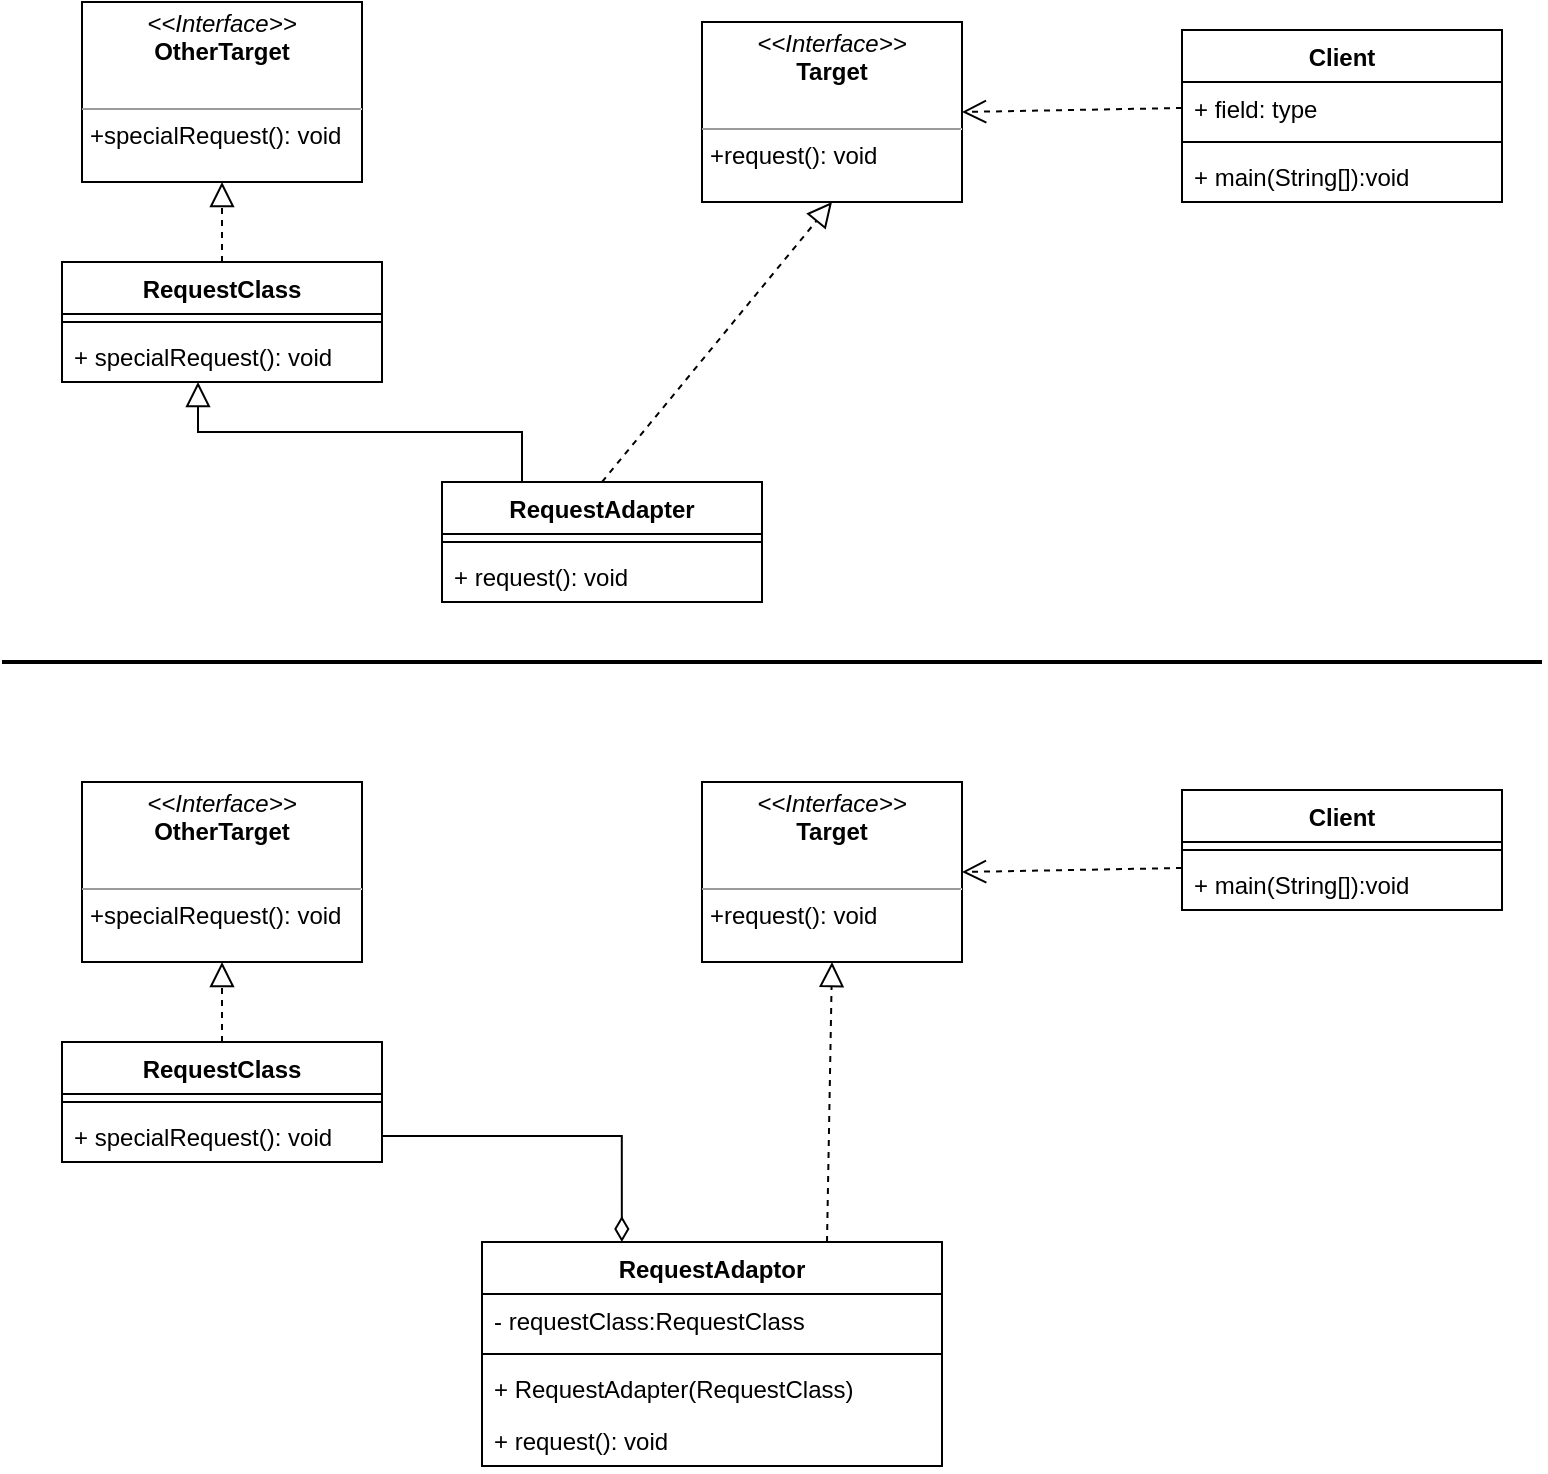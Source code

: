 <mxfile version="13.9.8" type="device"><diagram id="e5nmYx3VYM2rSh52J8oj" name="第 1 页"><mxGraphModel dx="921" dy="680" grid="1" gridSize="10" guides="1" tooltips="1" connect="1" arrows="1" fold="1" page="1" pageScale="1" pageWidth="827" pageHeight="1169" math="0" shadow="0"><root><mxCell id="0"/><mxCell id="1" parent="0"/><mxCell id="IJeBZcMdX6-R6xVz-duJ-1" value="&lt;p style=&quot;margin: 0px ; margin-top: 4px ; text-align: center&quot;&gt;&lt;i&gt;&amp;lt;&amp;lt;Interface&amp;gt;&amp;gt;&lt;/i&gt;&lt;br&gt;&lt;b&gt;Target&lt;/b&gt;&lt;/p&gt;&lt;p style=&quot;margin: 0px ; margin-left: 4px&quot;&gt;&lt;br&gt;&lt;/p&gt;&lt;hr size=&quot;1&quot;&gt;&lt;p style=&quot;margin: 0px ; margin-left: 4px&quot;&gt;+request(): void&lt;br&gt;&lt;/p&gt;" style="verticalAlign=top;align=left;overflow=fill;fontSize=12;fontFamily=Helvetica;html=1;" vertex="1" parent="1"><mxGeometry x="370" y="40" width="130" height="90" as="geometry"/></mxCell><mxCell id="IJeBZcMdX6-R6xVz-duJ-2" value="Client" style="swimlane;fontStyle=1;align=center;verticalAlign=top;childLayout=stackLayout;horizontal=1;startSize=26;horizontalStack=0;resizeParent=1;resizeParentMax=0;resizeLast=0;collapsible=1;marginBottom=0;" vertex="1" parent="1"><mxGeometry x="610" y="44" width="160" height="86" as="geometry"/></mxCell><mxCell id="IJeBZcMdX6-R6xVz-duJ-3" value="+ field: type" style="text;strokeColor=none;fillColor=none;align=left;verticalAlign=top;spacingLeft=4;spacingRight=4;overflow=hidden;rotatable=0;points=[[0,0.5],[1,0.5]];portConstraint=eastwest;" vertex="1" parent="IJeBZcMdX6-R6xVz-duJ-2"><mxGeometry y="26" width="160" height="26" as="geometry"/></mxCell><mxCell id="IJeBZcMdX6-R6xVz-duJ-4" value="" style="line;strokeWidth=1;fillColor=none;align=left;verticalAlign=middle;spacingTop=-1;spacingLeft=3;spacingRight=3;rotatable=0;labelPosition=right;points=[];portConstraint=eastwest;" vertex="1" parent="IJeBZcMdX6-R6xVz-duJ-2"><mxGeometry y="52" width="160" height="8" as="geometry"/></mxCell><mxCell id="IJeBZcMdX6-R6xVz-duJ-5" value="+ main(String[]):void" style="text;strokeColor=none;fillColor=none;align=left;verticalAlign=top;spacingLeft=4;spacingRight=4;overflow=hidden;rotatable=0;points=[[0,0.5],[1,0.5]];portConstraint=eastwest;" vertex="1" parent="IJeBZcMdX6-R6xVz-duJ-2"><mxGeometry y="60" width="160" height="26" as="geometry"/></mxCell><mxCell id="IJeBZcMdX6-R6xVz-duJ-6" value="&lt;p style=&quot;margin: 0px ; margin-top: 4px ; text-align: center&quot;&gt;&lt;i&gt;&amp;lt;&amp;lt;Interface&amp;gt;&amp;gt;&lt;/i&gt;&lt;br&gt;&lt;b&gt;OtherTarget&lt;/b&gt;&lt;/p&gt;&lt;p style=&quot;margin: 0px ; margin-left: 4px&quot;&gt;&lt;br&gt;&lt;/p&gt;&lt;hr size=&quot;1&quot;&gt;&lt;p style=&quot;margin: 0px ; margin-left: 4px&quot;&gt;+specialRequest(): void&lt;br&gt;&lt;/p&gt;" style="verticalAlign=top;align=left;overflow=fill;fontSize=12;fontFamily=Helvetica;html=1;" vertex="1" parent="1"><mxGeometry x="60" y="30" width="140" height="90" as="geometry"/></mxCell><mxCell id="IJeBZcMdX6-R6xVz-duJ-11" style="rounded=0;orthogonalLoop=1;jettySize=auto;html=1;exitX=0.5;exitY=0;exitDx=0;exitDy=0;dashed=1;endSize=10;endArrow=block;endFill=0;" edge="1" parent="1" source="IJeBZcMdX6-R6xVz-duJ-7" target="IJeBZcMdX6-R6xVz-duJ-6"><mxGeometry relative="1" as="geometry"/></mxCell><mxCell id="IJeBZcMdX6-R6xVz-duJ-7" value="RequestClass" style="swimlane;fontStyle=1;align=center;verticalAlign=top;childLayout=stackLayout;horizontal=1;startSize=26;horizontalStack=0;resizeParent=1;resizeParentMax=0;resizeLast=0;collapsible=1;marginBottom=0;" vertex="1" parent="1"><mxGeometry x="50" y="160" width="160" height="60" as="geometry"/></mxCell><mxCell id="IJeBZcMdX6-R6xVz-duJ-9" value="" style="line;strokeWidth=1;fillColor=none;align=left;verticalAlign=middle;spacingTop=-1;spacingLeft=3;spacingRight=3;rotatable=0;labelPosition=right;points=[];portConstraint=eastwest;" vertex="1" parent="IJeBZcMdX6-R6xVz-duJ-7"><mxGeometry y="26" width="160" height="8" as="geometry"/></mxCell><mxCell id="IJeBZcMdX6-R6xVz-duJ-10" value="+ specialRequest(): void" style="text;strokeColor=none;fillColor=none;align=left;verticalAlign=top;spacingLeft=4;spacingRight=4;overflow=hidden;rotatable=0;points=[[0,0.5],[1,0.5]];portConstraint=eastwest;" vertex="1" parent="IJeBZcMdX6-R6xVz-duJ-7"><mxGeometry y="34" width="160" height="26" as="geometry"/></mxCell><mxCell id="IJeBZcMdX6-R6xVz-duJ-15" style="edgeStyle=none;rounded=0;orthogonalLoop=1;jettySize=auto;html=1;exitX=0.5;exitY=0;exitDx=0;exitDy=0;entryX=0.5;entryY=1;entryDx=0;entryDy=0;dashed=1;endArrow=block;endFill=0;endSize=10;" edge="1" parent="1" source="IJeBZcMdX6-R6xVz-duJ-12" target="IJeBZcMdX6-R6xVz-duJ-1"><mxGeometry relative="1" as="geometry"/></mxCell><mxCell id="IJeBZcMdX6-R6xVz-duJ-16" style="edgeStyle=orthogonalEdgeStyle;rounded=0;orthogonalLoop=1;jettySize=auto;html=1;exitX=0.25;exitY=0;exitDx=0;exitDy=0;entryX=0.425;entryY=1;entryDx=0;entryDy=0;entryPerimeter=0;endArrow=block;endFill=0;endSize=10;" edge="1" parent="1" source="IJeBZcMdX6-R6xVz-duJ-12" target="IJeBZcMdX6-R6xVz-duJ-10"><mxGeometry relative="1" as="geometry"/></mxCell><mxCell id="IJeBZcMdX6-R6xVz-duJ-12" value="RequestAdapter" style="swimlane;fontStyle=1;align=center;verticalAlign=top;childLayout=stackLayout;horizontal=1;startSize=26;horizontalStack=0;resizeParent=1;resizeParentMax=0;resizeLast=0;collapsible=1;marginBottom=0;" vertex="1" parent="1"><mxGeometry x="240" y="270" width="160" height="60" as="geometry"/></mxCell><mxCell id="IJeBZcMdX6-R6xVz-duJ-13" value="" style="line;strokeWidth=1;fillColor=none;align=left;verticalAlign=middle;spacingTop=-1;spacingLeft=3;spacingRight=3;rotatable=0;labelPosition=right;points=[];portConstraint=eastwest;" vertex="1" parent="IJeBZcMdX6-R6xVz-duJ-12"><mxGeometry y="26" width="160" height="8" as="geometry"/></mxCell><mxCell id="IJeBZcMdX6-R6xVz-duJ-14" value="+ request(): void" style="text;strokeColor=none;fillColor=none;align=left;verticalAlign=top;spacingLeft=4;spacingRight=4;overflow=hidden;rotatable=0;points=[[0,0.5],[1,0.5]];portConstraint=eastwest;" vertex="1" parent="IJeBZcMdX6-R6xVz-duJ-12"><mxGeometry y="34" width="160" height="26" as="geometry"/></mxCell><mxCell id="IJeBZcMdX6-R6xVz-duJ-17" style="rounded=0;orthogonalLoop=1;jettySize=auto;html=1;exitX=0;exitY=0.5;exitDx=0;exitDy=0;entryX=1;entryY=0.5;entryDx=0;entryDy=0;endArrow=open;endFill=0;endSize=10;dashed=1;" edge="1" parent="1" source="IJeBZcMdX6-R6xVz-duJ-3" target="IJeBZcMdX6-R6xVz-duJ-1"><mxGeometry relative="1" as="geometry"/></mxCell><mxCell id="IJeBZcMdX6-R6xVz-duJ-18" value="&lt;p style=&quot;margin: 0px ; margin-top: 4px ; text-align: center&quot;&gt;&lt;i&gt;&amp;lt;&amp;lt;Interface&amp;gt;&amp;gt;&lt;/i&gt;&lt;br&gt;&lt;b&gt;Target&lt;/b&gt;&lt;/p&gt;&lt;p style=&quot;margin: 0px ; margin-left: 4px&quot;&gt;&lt;br&gt;&lt;/p&gt;&lt;hr size=&quot;1&quot;&gt;&lt;p style=&quot;margin: 0px ; margin-left: 4px&quot;&gt;+request(): void&lt;br&gt;&lt;/p&gt;" style="verticalAlign=top;align=left;overflow=fill;fontSize=12;fontFamily=Helvetica;html=1;" vertex="1" parent="1"><mxGeometry x="370" y="420" width="130" height="90" as="geometry"/></mxCell><mxCell id="IJeBZcMdX6-R6xVz-duJ-19" value="Client" style="swimlane;fontStyle=1;align=center;verticalAlign=top;childLayout=stackLayout;horizontal=1;startSize=26;horizontalStack=0;resizeParent=1;resizeParentMax=0;resizeLast=0;collapsible=1;marginBottom=0;" vertex="1" parent="1"><mxGeometry x="610" y="424" width="160" height="60" as="geometry"/></mxCell><mxCell id="IJeBZcMdX6-R6xVz-duJ-21" value="" style="line;strokeWidth=1;fillColor=none;align=left;verticalAlign=middle;spacingTop=-1;spacingLeft=3;spacingRight=3;rotatable=0;labelPosition=right;points=[];portConstraint=eastwest;" vertex="1" parent="IJeBZcMdX6-R6xVz-duJ-19"><mxGeometry y="26" width="160" height="8" as="geometry"/></mxCell><mxCell id="IJeBZcMdX6-R6xVz-duJ-22" value="+ main(String[]):void" style="text;strokeColor=none;fillColor=none;align=left;verticalAlign=top;spacingLeft=4;spacingRight=4;overflow=hidden;rotatable=0;points=[[0,0.5],[1,0.5]];portConstraint=eastwest;" vertex="1" parent="IJeBZcMdX6-R6xVz-duJ-19"><mxGeometry y="34" width="160" height="26" as="geometry"/></mxCell><mxCell id="IJeBZcMdX6-R6xVz-duJ-23" value="&lt;p style=&quot;margin: 0px ; margin-top: 4px ; text-align: center&quot;&gt;&lt;i&gt;&amp;lt;&amp;lt;Interface&amp;gt;&amp;gt;&lt;/i&gt;&lt;br&gt;&lt;b&gt;OtherTarget&lt;/b&gt;&lt;/p&gt;&lt;p style=&quot;margin: 0px ; margin-left: 4px&quot;&gt;&lt;br&gt;&lt;/p&gt;&lt;hr size=&quot;1&quot;&gt;&lt;p style=&quot;margin: 0px ; margin-left: 4px&quot;&gt;+specialRequest(): void&lt;br&gt;&lt;/p&gt;" style="verticalAlign=top;align=left;overflow=fill;fontSize=12;fontFamily=Helvetica;html=1;" vertex="1" parent="1"><mxGeometry x="60" y="420" width="140" height="90" as="geometry"/></mxCell><mxCell id="IJeBZcMdX6-R6xVz-duJ-24" style="rounded=0;orthogonalLoop=1;jettySize=auto;html=1;exitX=0.5;exitY=0;exitDx=0;exitDy=0;dashed=1;endSize=10;endArrow=block;endFill=0;" edge="1" parent="1" source="IJeBZcMdX6-R6xVz-duJ-25" target="IJeBZcMdX6-R6xVz-duJ-23"><mxGeometry relative="1" as="geometry"/></mxCell><mxCell id="IJeBZcMdX6-R6xVz-duJ-25" value="RequestClass" style="swimlane;fontStyle=1;align=center;verticalAlign=top;childLayout=stackLayout;horizontal=1;startSize=26;horizontalStack=0;resizeParent=1;resizeParentMax=0;resizeLast=0;collapsible=1;marginBottom=0;" vertex="1" parent="1"><mxGeometry x="50" y="550" width="160" height="60" as="geometry"/></mxCell><mxCell id="IJeBZcMdX6-R6xVz-duJ-26" value="" style="line;strokeWidth=1;fillColor=none;align=left;verticalAlign=middle;spacingTop=-1;spacingLeft=3;spacingRight=3;rotatable=0;labelPosition=right;points=[];portConstraint=eastwest;" vertex="1" parent="IJeBZcMdX6-R6xVz-duJ-25"><mxGeometry y="26" width="160" height="8" as="geometry"/></mxCell><mxCell id="IJeBZcMdX6-R6xVz-duJ-27" value="+ specialRequest(): void" style="text;strokeColor=none;fillColor=none;align=left;verticalAlign=top;spacingLeft=4;spacingRight=4;overflow=hidden;rotatable=0;points=[[0,0.5],[1,0.5]];portConstraint=eastwest;" vertex="1" parent="IJeBZcMdX6-R6xVz-duJ-25"><mxGeometry y="34" width="160" height="26" as="geometry"/></mxCell><mxCell id="IJeBZcMdX6-R6xVz-duJ-28" style="edgeStyle=none;rounded=0;orthogonalLoop=1;jettySize=auto;html=1;entryX=0.5;entryY=1;entryDx=0;entryDy=0;dashed=1;endArrow=block;endFill=0;endSize=10;exitX=0.75;exitY=0;exitDx=0;exitDy=0;" edge="1" parent="1" source="IJeBZcMdX6-R6xVz-duJ-34" target="IJeBZcMdX6-R6xVz-duJ-18"><mxGeometry relative="1" as="geometry"><mxPoint x="331" y="610" as="sourcePoint"/></mxGeometry></mxCell><mxCell id="IJeBZcMdX6-R6xVz-duJ-33" style="rounded=0;orthogonalLoop=1;jettySize=auto;html=1;exitX=0;exitY=0.5;exitDx=0;exitDy=0;entryX=1;entryY=0.5;entryDx=0;entryDy=0;endArrow=open;endFill=0;endSize=10;dashed=1;" edge="1" parent="1" target="IJeBZcMdX6-R6xVz-duJ-18"><mxGeometry relative="1" as="geometry"><mxPoint x="610" y="463" as="sourcePoint"/></mxGeometry></mxCell><mxCell id="IJeBZcMdX6-R6xVz-duJ-34" value="RequestAdaptor" style="swimlane;fontStyle=1;align=center;verticalAlign=top;childLayout=stackLayout;horizontal=1;startSize=26;horizontalStack=0;resizeParent=1;resizeParentMax=0;resizeLast=0;collapsible=1;marginBottom=0;" vertex="1" parent="1"><mxGeometry x="260" y="650" width="230" height="112" as="geometry"/></mxCell><mxCell id="IJeBZcMdX6-R6xVz-duJ-35" value="- requestClass:RequestClass" style="text;strokeColor=none;fillColor=none;align=left;verticalAlign=top;spacingLeft=4;spacingRight=4;overflow=hidden;rotatable=0;points=[[0,0.5],[1,0.5]];portConstraint=eastwest;" vertex="1" parent="IJeBZcMdX6-R6xVz-duJ-34"><mxGeometry y="26" width="230" height="26" as="geometry"/></mxCell><mxCell id="IJeBZcMdX6-R6xVz-duJ-36" value="" style="line;strokeWidth=1;fillColor=none;align=left;verticalAlign=middle;spacingTop=-1;spacingLeft=3;spacingRight=3;rotatable=0;labelPosition=right;points=[];portConstraint=eastwest;" vertex="1" parent="IJeBZcMdX6-R6xVz-duJ-34"><mxGeometry y="52" width="230" height="8" as="geometry"/></mxCell><mxCell id="IJeBZcMdX6-R6xVz-duJ-37" value="+ RequestAdapter(RequestClass)" style="text;strokeColor=none;fillColor=none;align=left;verticalAlign=top;spacingLeft=4;spacingRight=4;overflow=hidden;rotatable=0;points=[[0,0.5],[1,0.5]];portConstraint=eastwest;" vertex="1" parent="IJeBZcMdX6-R6xVz-duJ-34"><mxGeometry y="60" width="230" height="26" as="geometry"/></mxCell><mxCell id="IJeBZcMdX6-R6xVz-duJ-38" value="+ request(): void" style="text;strokeColor=none;fillColor=none;align=left;verticalAlign=top;spacingLeft=4;spacingRight=4;overflow=hidden;rotatable=0;points=[[0,0.5],[1,0.5]];portConstraint=eastwest;" vertex="1" parent="IJeBZcMdX6-R6xVz-duJ-34"><mxGeometry y="86" width="230" height="26" as="geometry"/></mxCell><mxCell id="IJeBZcMdX6-R6xVz-duJ-39" style="edgeStyle=orthogonalEdgeStyle;rounded=0;orthogonalLoop=1;jettySize=auto;html=1;exitX=1;exitY=0.5;exitDx=0;exitDy=0;entryX=0.304;entryY=0;entryDx=0;entryDy=0;entryPerimeter=0;endArrow=diamondThin;endFill=0;endSize=10;" edge="1" parent="1" source="IJeBZcMdX6-R6xVz-duJ-27" target="IJeBZcMdX6-R6xVz-duJ-34"><mxGeometry relative="1" as="geometry"/></mxCell><mxCell id="IJeBZcMdX6-R6xVz-duJ-43" value="" style="endArrow=none;html=1;strokeWidth=2;" edge="1" parent="1"><mxGeometry width="50" height="50" relative="1" as="geometry"><mxPoint x="20" y="360" as="sourcePoint"/><mxPoint x="790" y="360" as="targetPoint"/></mxGeometry></mxCell></root></mxGraphModel></diagram></mxfile>